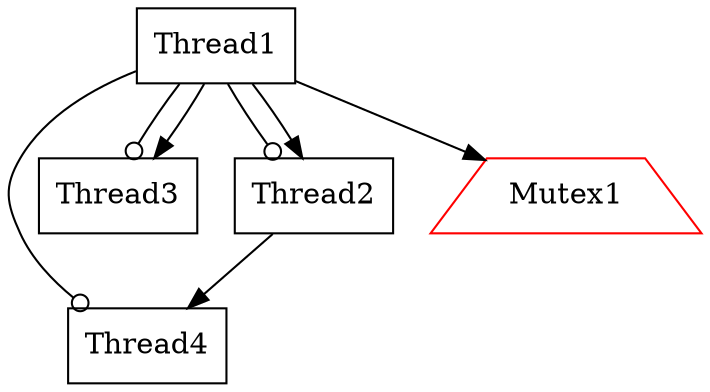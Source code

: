 digraph G {
graph[page="8,10"];
graph[center=1];
Thread4 [shape=box,color=black];
Thread3 [shape=box,color=black];
Thread1 [shape=box,color=black];
Thread1 -> Thread2 [arrowhead=odot];
Thread1 -> Thread3 [arrowhead=odot];
Thread1 -> Thread4 [arrowhead=odot];
Thread1 -> Thread3 [arrowhead=normal];
Thread1 -> Mutex1 [arrowhead=normal,color=black];
Thread1 -> Thread2 [arrowhead=normal];
Mutex1 [shape=trapezium,color=red];
Thread2 [shape=box,color=black];
Thread2 -> Thread4 [arrowhead=normal];
}